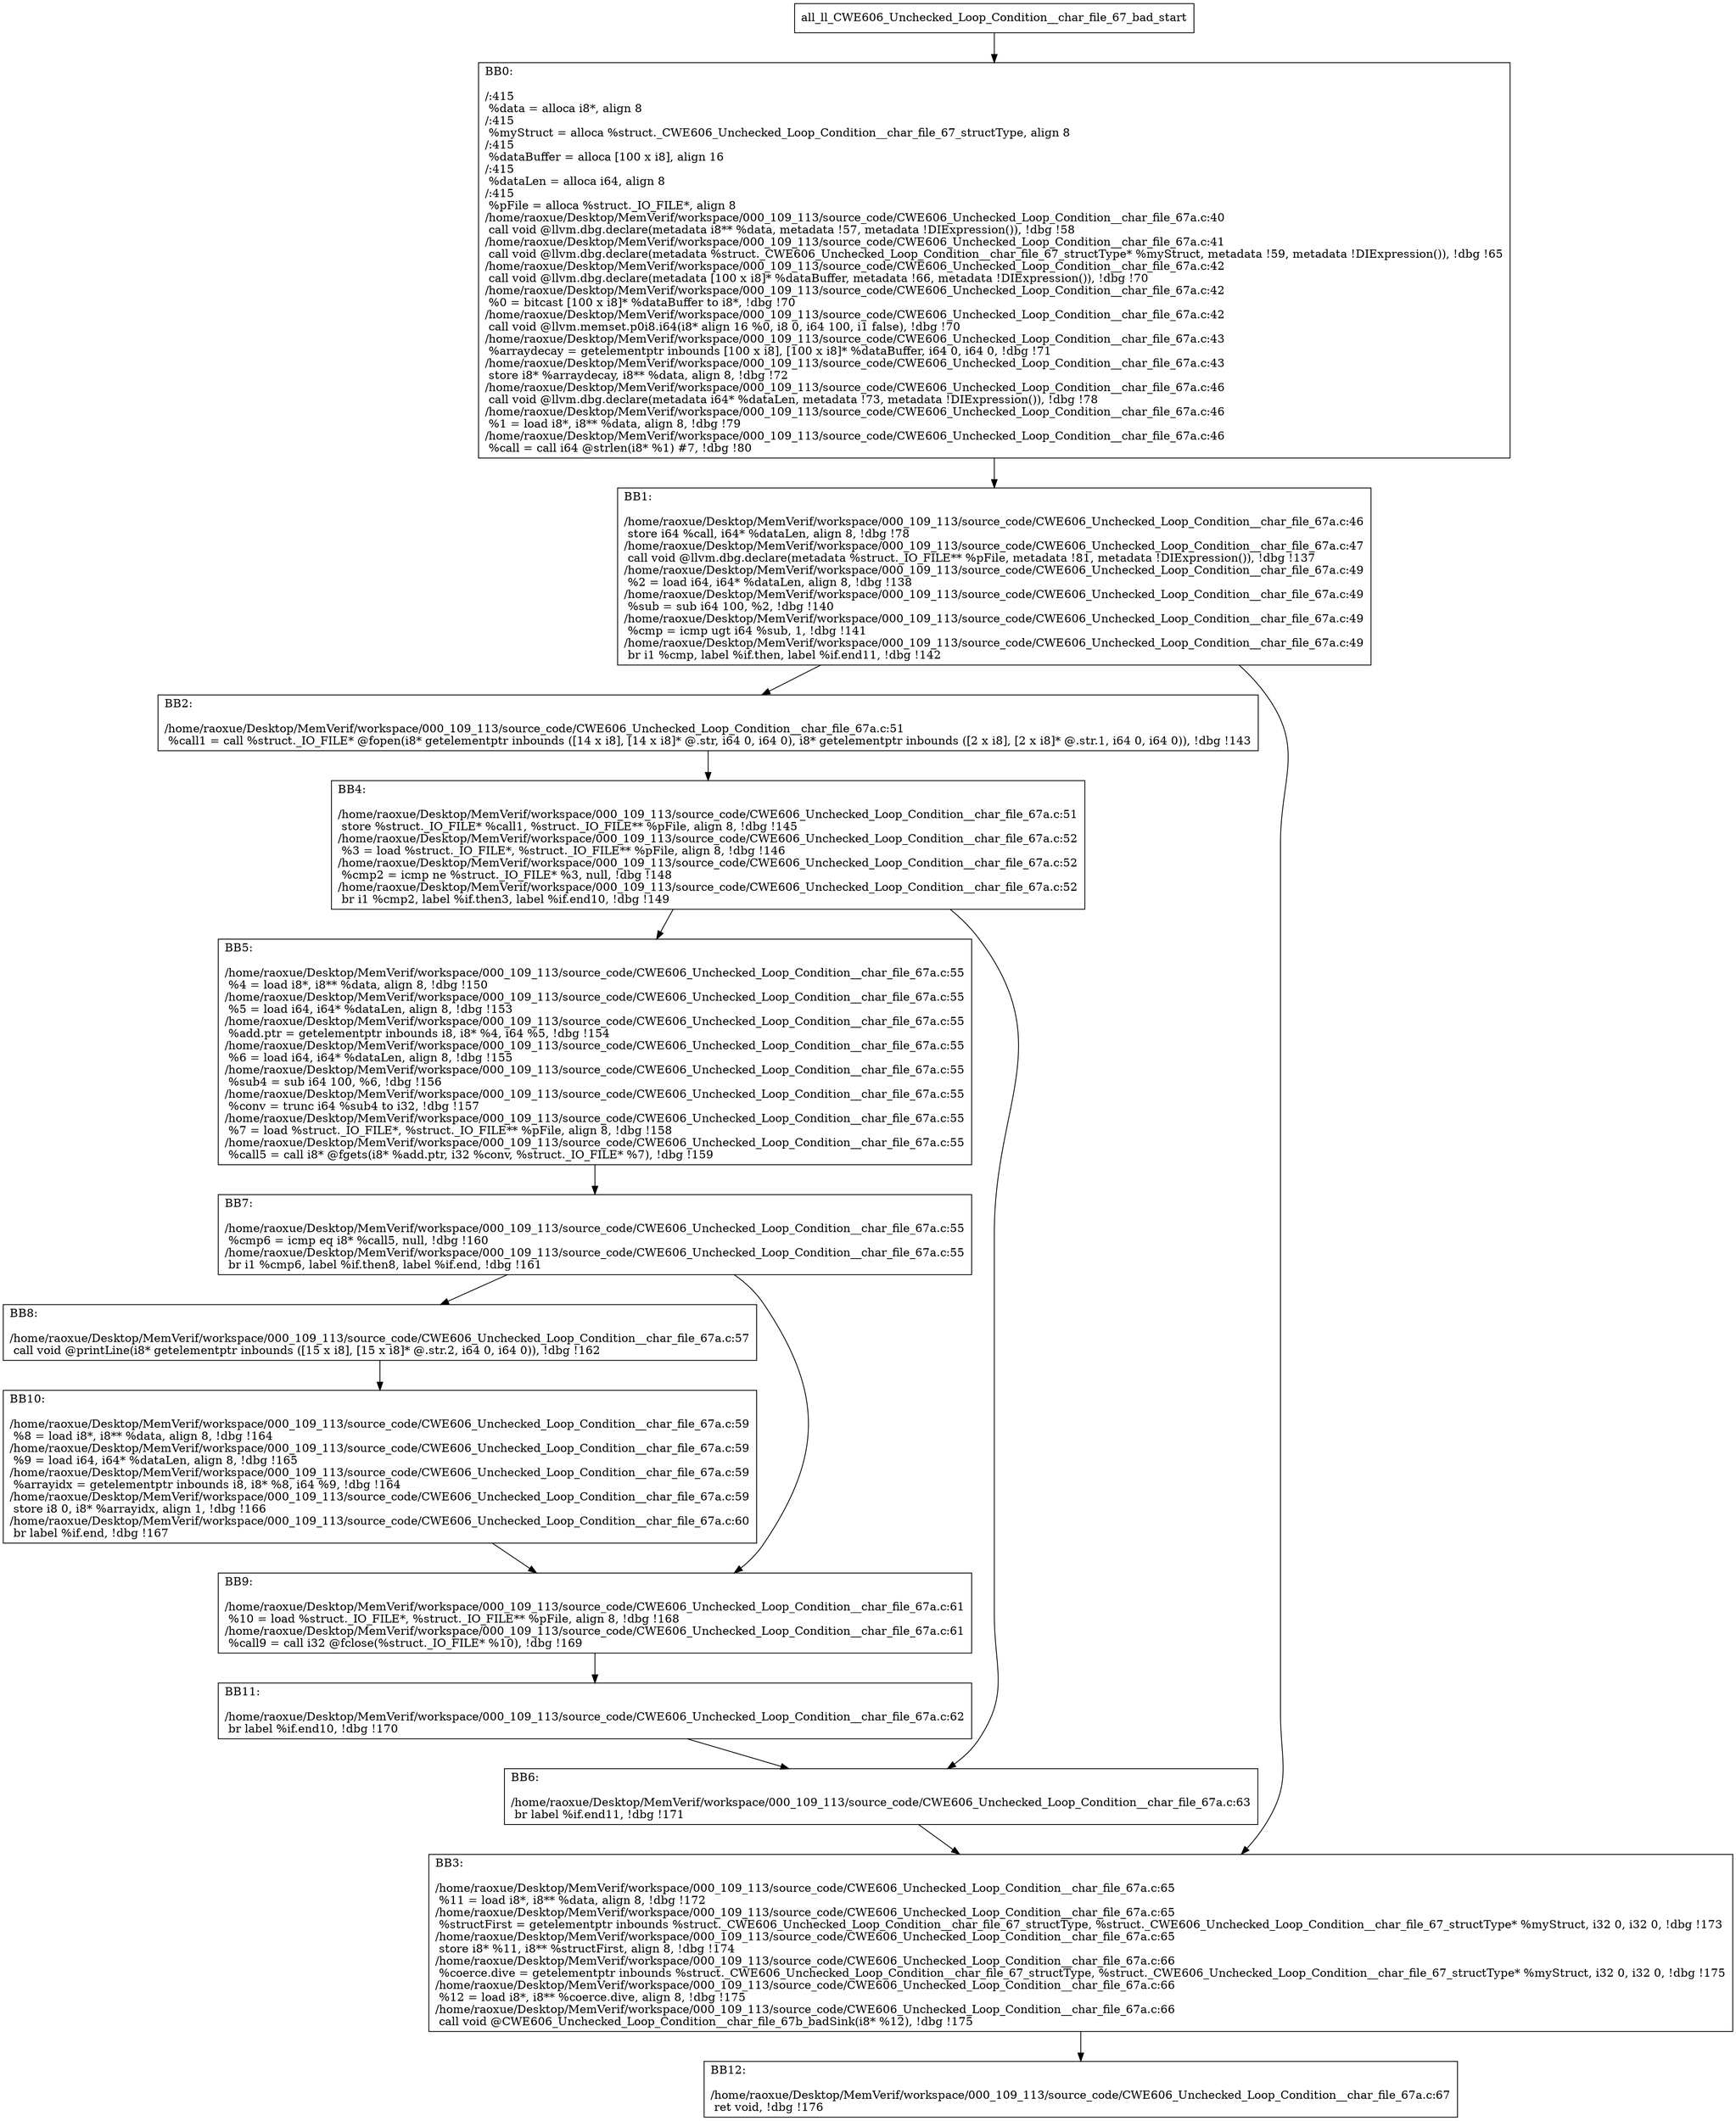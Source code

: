 digraph "CFG for'all_ll_CWE606_Unchecked_Loop_Condition__char_file_67_bad' function" {
	BBall_ll_CWE606_Unchecked_Loop_Condition__char_file_67_bad_start[shape=record,label="{all_ll_CWE606_Unchecked_Loop_Condition__char_file_67_bad_start}"];
	BBall_ll_CWE606_Unchecked_Loop_Condition__char_file_67_bad_start-> all_ll_CWE606_Unchecked_Loop_Condition__char_file_67_badBB0;
	all_ll_CWE606_Unchecked_Loop_Condition__char_file_67_badBB0 [shape=record, label="{BB0:\l\l/:415\l
  %data = alloca i8*, align 8\l
/:415\l
  %myStruct = alloca %struct._CWE606_Unchecked_Loop_Condition__char_file_67_structType, align 8\l
/:415\l
  %dataBuffer = alloca [100 x i8], align 16\l
/:415\l
  %dataLen = alloca i64, align 8\l
/:415\l
  %pFile = alloca %struct._IO_FILE*, align 8\l
/home/raoxue/Desktop/MemVerif/workspace/000_109_113/source_code/CWE606_Unchecked_Loop_Condition__char_file_67a.c:40\l
  call void @llvm.dbg.declare(metadata i8** %data, metadata !57, metadata !DIExpression()), !dbg !58\l
/home/raoxue/Desktop/MemVerif/workspace/000_109_113/source_code/CWE606_Unchecked_Loop_Condition__char_file_67a.c:41\l
  call void @llvm.dbg.declare(metadata %struct._CWE606_Unchecked_Loop_Condition__char_file_67_structType* %myStruct, metadata !59, metadata !DIExpression()), !dbg !65\l
/home/raoxue/Desktop/MemVerif/workspace/000_109_113/source_code/CWE606_Unchecked_Loop_Condition__char_file_67a.c:42\l
  call void @llvm.dbg.declare(metadata [100 x i8]* %dataBuffer, metadata !66, metadata !DIExpression()), !dbg !70\l
/home/raoxue/Desktop/MemVerif/workspace/000_109_113/source_code/CWE606_Unchecked_Loop_Condition__char_file_67a.c:42\l
  %0 = bitcast [100 x i8]* %dataBuffer to i8*, !dbg !70\l
/home/raoxue/Desktop/MemVerif/workspace/000_109_113/source_code/CWE606_Unchecked_Loop_Condition__char_file_67a.c:42\l
  call void @llvm.memset.p0i8.i64(i8* align 16 %0, i8 0, i64 100, i1 false), !dbg !70\l
/home/raoxue/Desktop/MemVerif/workspace/000_109_113/source_code/CWE606_Unchecked_Loop_Condition__char_file_67a.c:43\l
  %arraydecay = getelementptr inbounds [100 x i8], [100 x i8]* %dataBuffer, i64 0, i64 0, !dbg !71\l
/home/raoxue/Desktop/MemVerif/workspace/000_109_113/source_code/CWE606_Unchecked_Loop_Condition__char_file_67a.c:43\l
  store i8* %arraydecay, i8** %data, align 8, !dbg !72\l
/home/raoxue/Desktop/MemVerif/workspace/000_109_113/source_code/CWE606_Unchecked_Loop_Condition__char_file_67a.c:46\l
  call void @llvm.dbg.declare(metadata i64* %dataLen, metadata !73, metadata !DIExpression()), !dbg !78\l
/home/raoxue/Desktop/MemVerif/workspace/000_109_113/source_code/CWE606_Unchecked_Loop_Condition__char_file_67a.c:46\l
  %1 = load i8*, i8** %data, align 8, !dbg !79\l
/home/raoxue/Desktop/MemVerif/workspace/000_109_113/source_code/CWE606_Unchecked_Loop_Condition__char_file_67a.c:46\l
  %call = call i64 @strlen(i8* %1) #7, !dbg !80\l
}"];
	all_ll_CWE606_Unchecked_Loop_Condition__char_file_67_badBB0-> all_ll_CWE606_Unchecked_Loop_Condition__char_file_67_badBB1;
	all_ll_CWE606_Unchecked_Loop_Condition__char_file_67_badBB1 [shape=record, label="{BB1:\l\l/home/raoxue/Desktop/MemVerif/workspace/000_109_113/source_code/CWE606_Unchecked_Loop_Condition__char_file_67a.c:46\l
  store i64 %call, i64* %dataLen, align 8, !dbg !78\l
/home/raoxue/Desktop/MemVerif/workspace/000_109_113/source_code/CWE606_Unchecked_Loop_Condition__char_file_67a.c:47\l
  call void @llvm.dbg.declare(metadata %struct._IO_FILE** %pFile, metadata !81, metadata !DIExpression()), !dbg !137\l
/home/raoxue/Desktop/MemVerif/workspace/000_109_113/source_code/CWE606_Unchecked_Loop_Condition__char_file_67a.c:49\l
  %2 = load i64, i64* %dataLen, align 8, !dbg !138\l
/home/raoxue/Desktop/MemVerif/workspace/000_109_113/source_code/CWE606_Unchecked_Loop_Condition__char_file_67a.c:49\l
  %sub = sub i64 100, %2, !dbg !140\l
/home/raoxue/Desktop/MemVerif/workspace/000_109_113/source_code/CWE606_Unchecked_Loop_Condition__char_file_67a.c:49\l
  %cmp = icmp ugt i64 %sub, 1, !dbg !141\l
/home/raoxue/Desktop/MemVerif/workspace/000_109_113/source_code/CWE606_Unchecked_Loop_Condition__char_file_67a.c:49\l
  br i1 %cmp, label %if.then, label %if.end11, !dbg !142\l
}"];
	all_ll_CWE606_Unchecked_Loop_Condition__char_file_67_badBB1-> all_ll_CWE606_Unchecked_Loop_Condition__char_file_67_badBB2;
	all_ll_CWE606_Unchecked_Loop_Condition__char_file_67_badBB1-> all_ll_CWE606_Unchecked_Loop_Condition__char_file_67_badBB3;
	all_ll_CWE606_Unchecked_Loop_Condition__char_file_67_badBB2 [shape=record, label="{BB2:\l\l/home/raoxue/Desktop/MemVerif/workspace/000_109_113/source_code/CWE606_Unchecked_Loop_Condition__char_file_67a.c:51\l
  %call1 = call %struct._IO_FILE* @fopen(i8* getelementptr inbounds ([14 x i8], [14 x i8]* @.str, i64 0, i64 0), i8* getelementptr inbounds ([2 x i8], [2 x i8]* @.str.1, i64 0, i64 0)), !dbg !143\l
}"];
	all_ll_CWE606_Unchecked_Loop_Condition__char_file_67_badBB2-> all_ll_CWE606_Unchecked_Loop_Condition__char_file_67_badBB4;
	all_ll_CWE606_Unchecked_Loop_Condition__char_file_67_badBB4 [shape=record, label="{BB4:\l\l/home/raoxue/Desktop/MemVerif/workspace/000_109_113/source_code/CWE606_Unchecked_Loop_Condition__char_file_67a.c:51\l
  store %struct._IO_FILE* %call1, %struct._IO_FILE** %pFile, align 8, !dbg !145\l
/home/raoxue/Desktop/MemVerif/workspace/000_109_113/source_code/CWE606_Unchecked_Loop_Condition__char_file_67a.c:52\l
  %3 = load %struct._IO_FILE*, %struct._IO_FILE** %pFile, align 8, !dbg !146\l
/home/raoxue/Desktop/MemVerif/workspace/000_109_113/source_code/CWE606_Unchecked_Loop_Condition__char_file_67a.c:52\l
  %cmp2 = icmp ne %struct._IO_FILE* %3, null, !dbg !148\l
/home/raoxue/Desktop/MemVerif/workspace/000_109_113/source_code/CWE606_Unchecked_Loop_Condition__char_file_67a.c:52\l
  br i1 %cmp2, label %if.then3, label %if.end10, !dbg !149\l
}"];
	all_ll_CWE606_Unchecked_Loop_Condition__char_file_67_badBB4-> all_ll_CWE606_Unchecked_Loop_Condition__char_file_67_badBB5;
	all_ll_CWE606_Unchecked_Loop_Condition__char_file_67_badBB4-> all_ll_CWE606_Unchecked_Loop_Condition__char_file_67_badBB6;
	all_ll_CWE606_Unchecked_Loop_Condition__char_file_67_badBB5 [shape=record, label="{BB5:\l\l/home/raoxue/Desktop/MemVerif/workspace/000_109_113/source_code/CWE606_Unchecked_Loop_Condition__char_file_67a.c:55\l
  %4 = load i8*, i8** %data, align 8, !dbg !150\l
/home/raoxue/Desktop/MemVerif/workspace/000_109_113/source_code/CWE606_Unchecked_Loop_Condition__char_file_67a.c:55\l
  %5 = load i64, i64* %dataLen, align 8, !dbg !153\l
/home/raoxue/Desktop/MemVerif/workspace/000_109_113/source_code/CWE606_Unchecked_Loop_Condition__char_file_67a.c:55\l
  %add.ptr = getelementptr inbounds i8, i8* %4, i64 %5, !dbg !154\l
/home/raoxue/Desktop/MemVerif/workspace/000_109_113/source_code/CWE606_Unchecked_Loop_Condition__char_file_67a.c:55\l
  %6 = load i64, i64* %dataLen, align 8, !dbg !155\l
/home/raoxue/Desktop/MemVerif/workspace/000_109_113/source_code/CWE606_Unchecked_Loop_Condition__char_file_67a.c:55\l
  %sub4 = sub i64 100, %6, !dbg !156\l
/home/raoxue/Desktop/MemVerif/workspace/000_109_113/source_code/CWE606_Unchecked_Loop_Condition__char_file_67a.c:55\l
  %conv = trunc i64 %sub4 to i32, !dbg !157\l
/home/raoxue/Desktop/MemVerif/workspace/000_109_113/source_code/CWE606_Unchecked_Loop_Condition__char_file_67a.c:55\l
  %7 = load %struct._IO_FILE*, %struct._IO_FILE** %pFile, align 8, !dbg !158\l
/home/raoxue/Desktop/MemVerif/workspace/000_109_113/source_code/CWE606_Unchecked_Loop_Condition__char_file_67a.c:55\l
  %call5 = call i8* @fgets(i8* %add.ptr, i32 %conv, %struct._IO_FILE* %7), !dbg !159\l
}"];
	all_ll_CWE606_Unchecked_Loop_Condition__char_file_67_badBB5-> all_ll_CWE606_Unchecked_Loop_Condition__char_file_67_badBB7;
	all_ll_CWE606_Unchecked_Loop_Condition__char_file_67_badBB7 [shape=record, label="{BB7:\l\l/home/raoxue/Desktop/MemVerif/workspace/000_109_113/source_code/CWE606_Unchecked_Loop_Condition__char_file_67a.c:55\l
  %cmp6 = icmp eq i8* %call5, null, !dbg !160\l
/home/raoxue/Desktop/MemVerif/workspace/000_109_113/source_code/CWE606_Unchecked_Loop_Condition__char_file_67a.c:55\l
  br i1 %cmp6, label %if.then8, label %if.end, !dbg !161\l
}"];
	all_ll_CWE606_Unchecked_Loop_Condition__char_file_67_badBB7-> all_ll_CWE606_Unchecked_Loop_Condition__char_file_67_badBB8;
	all_ll_CWE606_Unchecked_Loop_Condition__char_file_67_badBB7-> all_ll_CWE606_Unchecked_Loop_Condition__char_file_67_badBB9;
	all_ll_CWE606_Unchecked_Loop_Condition__char_file_67_badBB8 [shape=record, label="{BB8:\l\l/home/raoxue/Desktop/MemVerif/workspace/000_109_113/source_code/CWE606_Unchecked_Loop_Condition__char_file_67a.c:57\l
  call void @printLine(i8* getelementptr inbounds ([15 x i8], [15 x i8]* @.str.2, i64 0, i64 0)), !dbg !162\l
}"];
	all_ll_CWE606_Unchecked_Loop_Condition__char_file_67_badBB8-> all_ll_CWE606_Unchecked_Loop_Condition__char_file_67_badBB10;
	all_ll_CWE606_Unchecked_Loop_Condition__char_file_67_badBB10 [shape=record, label="{BB10:\l\l/home/raoxue/Desktop/MemVerif/workspace/000_109_113/source_code/CWE606_Unchecked_Loop_Condition__char_file_67a.c:59\l
  %8 = load i8*, i8** %data, align 8, !dbg !164\l
/home/raoxue/Desktop/MemVerif/workspace/000_109_113/source_code/CWE606_Unchecked_Loop_Condition__char_file_67a.c:59\l
  %9 = load i64, i64* %dataLen, align 8, !dbg !165\l
/home/raoxue/Desktop/MemVerif/workspace/000_109_113/source_code/CWE606_Unchecked_Loop_Condition__char_file_67a.c:59\l
  %arrayidx = getelementptr inbounds i8, i8* %8, i64 %9, !dbg !164\l
/home/raoxue/Desktop/MemVerif/workspace/000_109_113/source_code/CWE606_Unchecked_Loop_Condition__char_file_67a.c:59\l
  store i8 0, i8* %arrayidx, align 1, !dbg !166\l
/home/raoxue/Desktop/MemVerif/workspace/000_109_113/source_code/CWE606_Unchecked_Loop_Condition__char_file_67a.c:60\l
  br label %if.end, !dbg !167\l
}"];
	all_ll_CWE606_Unchecked_Loop_Condition__char_file_67_badBB10-> all_ll_CWE606_Unchecked_Loop_Condition__char_file_67_badBB9;
	all_ll_CWE606_Unchecked_Loop_Condition__char_file_67_badBB9 [shape=record, label="{BB9:\l\l/home/raoxue/Desktop/MemVerif/workspace/000_109_113/source_code/CWE606_Unchecked_Loop_Condition__char_file_67a.c:61\l
  %10 = load %struct._IO_FILE*, %struct._IO_FILE** %pFile, align 8, !dbg !168\l
/home/raoxue/Desktop/MemVerif/workspace/000_109_113/source_code/CWE606_Unchecked_Loop_Condition__char_file_67a.c:61\l
  %call9 = call i32 @fclose(%struct._IO_FILE* %10), !dbg !169\l
}"];
	all_ll_CWE606_Unchecked_Loop_Condition__char_file_67_badBB9-> all_ll_CWE606_Unchecked_Loop_Condition__char_file_67_badBB11;
	all_ll_CWE606_Unchecked_Loop_Condition__char_file_67_badBB11 [shape=record, label="{BB11:\l\l/home/raoxue/Desktop/MemVerif/workspace/000_109_113/source_code/CWE606_Unchecked_Loop_Condition__char_file_67a.c:62\l
  br label %if.end10, !dbg !170\l
}"];
	all_ll_CWE606_Unchecked_Loop_Condition__char_file_67_badBB11-> all_ll_CWE606_Unchecked_Loop_Condition__char_file_67_badBB6;
	all_ll_CWE606_Unchecked_Loop_Condition__char_file_67_badBB6 [shape=record, label="{BB6:\l\l/home/raoxue/Desktop/MemVerif/workspace/000_109_113/source_code/CWE606_Unchecked_Loop_Condition__char_file_67a.c:63\l
  br label %if.end11, !dbg !171\l
}"];
	all_ll_CWE606_Unchecked_Loop_Condition__char_file_67_badBB6-> all_ll_CWE606_Unchecked_Loop_Condition__char_file_67_badBB3;
	all_ll_CWE606_Unchecked_Loop_Condition__char_file_67_badBB3 [shape=record, label="{BB3:\l\l/home/raoxue/Desktop/MemVerif/workspace/000_109_113/source_code/CWE606_Unchecked_Loop_Condition__char_file_67a.c:65\l
  %11 = load i8*, i8** %data, align 8, !dbg !172\l
/home/raoxue/Desktop/MemVerif/workspace/000_109_113/source_code/CWE606_Unchecked_Loop_Condition__char_file_67a.c:65\l
  %structFirst = getelementptr inbounds %struct._CWE606_Unchecked_Loop_Condition__char_file_67_structType, %struct._CWE606_Unchecked_Loop_Condition__char_file_67_structType* %myStruct, i32 0, i32 0, !dbg !173\l
/home/raoxue/Desktop/MemVerif/workspace/000_109_113/source_code/CWE606_Unchecked_Loop_Condition__char_file_67a.c:65\l
  store i8* %11, i8** %structFirst, align 8, !dbg !174\l
/home/raoxue/Desktop/MemVerif/workspace/000_109_113/source_code/CWE606_Unchecked_Loop_Condition__char_file_67a.c:66\l
  %coerce.dive = getelementptr inbounds %struct._CWE606_Unchecked_Loop_Condition__char_file_67_structType, %struct._CWE606_Unchecked_Loop_Condition__char_file_67_structType* %myStruct, i32 0, i32 0, !dbg !175\l
/home/raoxue/Desktop/MemVerif/workspace/000_109_113/source_code/CWE606_Unchecked_Loop_Condition__char_file_67a.c:66\l
  %12 = load i8*, i8** %coerce.dive, align 8, !dbg !175\l
/home/raoxue/Desktop/MemVerif/workspace/000_109_113/source_code/CWE606_Unchecked_Loop_Condition__char_file_67a.c:66\l
  call void @CWE606_Unchecked_Loop_Condition__char_file_67b_badSink(i8* %12), !dbg !175\l
}"];
	all_ll_CWE606_Unchecked_Loop_Condition__char_file_67_badBB3-> all_ll_CWE606_Unchecked_Loop_Condition__char_file_67_badBB12;
	all_ll_CWE606_Unchecked_Loop_Condition__char_file_67_badBB12 [shape=record, label="{BB12:\l\l/home/raoxue/Desktop/MemVerif/workspace/000_109_113/source_code/CWE606_Unchecked_Loop_Condition__char_file_67a.c:67\l
  ret void, !dbg !176\l
}"];
}

